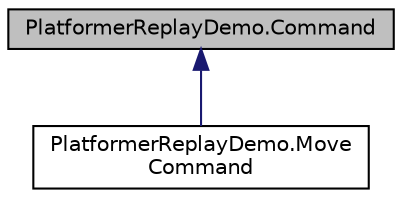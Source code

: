 digraph "PlatformerReplayDemo.Command"
{
 // LATEX_PDF_SIZE
  edge [fontname="Helvetica",fontsize="10",labelfontname="Helvetica",labelfontsize="10"];
  node [fontname="Helvetica",fontsize="10",shape=record];
  Node1 [label="PlatformerReplayDemo.Command",height=0.2,width=0.4,color="black", fillcolor="grey75", style="filled", fontcolor="black",tooltip=" "];
  Node1 -> Node2 [dir="back",color="midnightblue",fontsize="10",style="solid",fontname="Helvetica"];
  Node2 [label="PlatformerReplayDemo.Move\lCommand",height=0.2,width=0.4,color="black", fillcolor="white", style="filled",URL="$classPlatformerReplayDemo_1_1MoveCommand.html",tooltip=" "];
}
